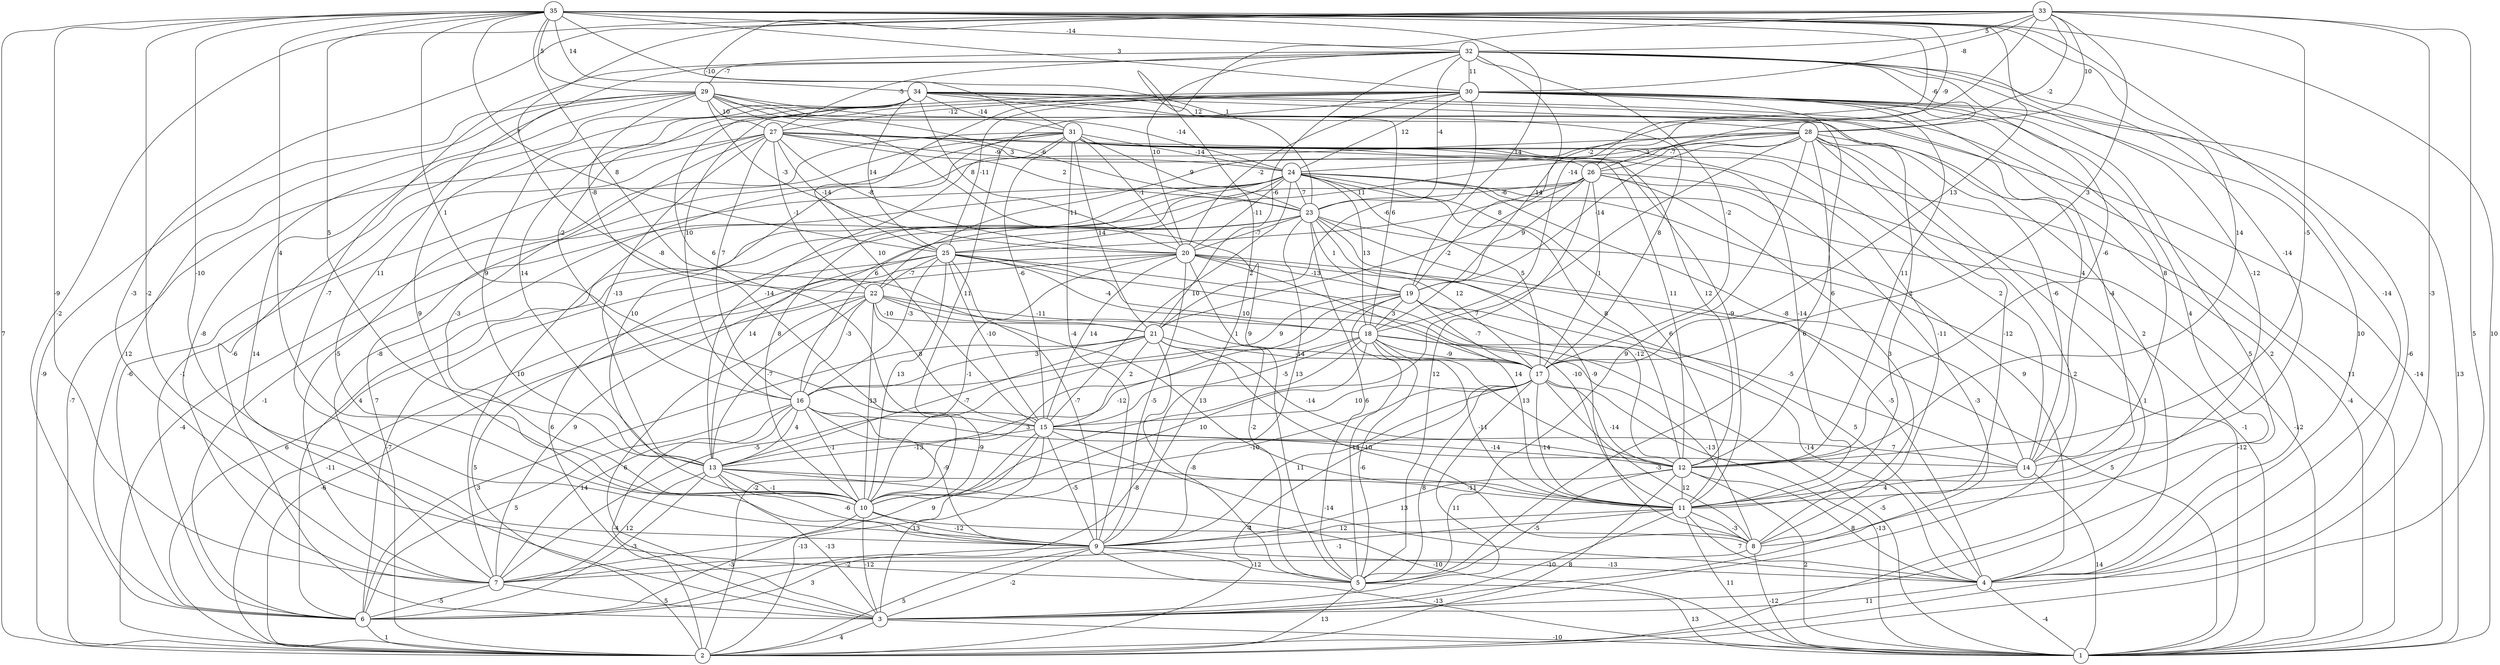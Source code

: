 graph { 
	 fontname="Helvetica,Arial,sans-serif" 
	 node [shape = circle]; 
	 35 -- 1 [label = "10"];
	 35 -- 2 [label = "7"];
	 35 -- 4 [label = "-14"];
	 35 -- 5 [label = "-2"];
	 35 -- 7 [label = "-9"];
	 35 -- 9 [label = "-10"];
	 35 -- 10 [label = "4"];
	 35 -- 12 [label = "14"];
	 35 -- 13 [label = "5"];
	 35 -- 15 [label = "1"];
	 35 -- 17 [label = "13"];
	 35 -- 18 [label = "-14"];
	 35 -- 19 [label = "14"];
	 35 -- 21 [label = "8"];
	 35 -- 23 [label = "1"];
	 35 -- 25 [label = "7"];
	 35 -- 26 [label = "-9"];
	 35 -- 29 [label = "5"];
	 35 -- 30 [label = "3"];
	 35 -- 32 [label = "-14"];
	 35 -- 34 [label = "14"];
	 34 -- 1 [label = "11"];
	 34 -- 3 [label = "-6"];
	 34 -- 9 [label = "9"];
	 34 -- 11 [label = "2"];
	 34 -- 13 [label = "9"];
	 34 -- 14 [label = "4"];
	 34 -- 15 [label = "6"];
	 34 -- 16 [label = "-2"];
	 34 -- 17 [label = "8"];
	 34 -- 18 [label = "6"];
	 34 -- 20 [label = "8"];
	 34 -- 25 [label = "14"];
	 34 -- 28 [label = "12"];
	 34 -- 31 [label = "-14"];
	 33 -- 2 [label = "5"];
	 33 -- 4 [label = "-3"];
	 33 -- 6 [label = "-2"];
	 33 -- 7 [label = "-3"];
	 33 -- 9 [label = "2"];
	 33 -- 10 [label = "-8"];
	 33 -- 12 [label = "-5"];
	 33 -- 17 [label = "3"];
	 33 -- 19 [label = "-2"];
	 33 -- 26 [label = "-2"];
	 33 -- 28 [label = "10"];
	 33 -- 30 [label = "-8"];
	 33 -- 31 [label = "-10"];
	 33 -- 32 [label = "5"];
	 32 -- 2 [label = "-6"];
	 32 -- 9 [label = "-7"];
	 32 -- 10 [label = "11"];
	 32 -- 11 [label = "-12"];
	 32 -- 12 [label = "-6"];
	 32 -- 14 [label = "-14"];
	 32 -- 17 [label = "-2"];
	 32 -- 18 [label = "14"];
	 32 -- 20 [label = "10"];
	 32 -- 21 [label = "-6"];
	 32 -- 23 [label = "-4"];
	 32 -- 27 [label = "-5"];
	 32 -- 28 [label = "-6"];
	 32 -- 29 [label = "-7"];
	 32 -- 30 [label = "11"];
	 31 -- 1 [label = "-4"];
	 31 -- 2 [label = "7"];
	 31 -- 6 [label = "-1"];
	 31 -- 7 [label = "-5"];
	 31 -- 8 [label = "-11"];
	 31 -- 9 [label = "-4"];
	 31 -- 10 [label = "10"];
	 31 -- 11 [label = "-14"];
	 31 -- 12 [label = "12"];
	 31 -- 13 [label = "-14"];
	 31 -- 14 [label = "2"];
	 31 -- 15 [label = "-6"];
	 31 -- 20 [label = "-1"];
	 31 -- 21 [label = "14"];
	 31 -- 23 [label = "9"];
	 31 -- 24 [label = "-14"];
	 30 -- 1 [label = "13"];
	 30 -- 3 [label = "5"];
	 30 -- 4 [label = "10"];
	 30 -- 5 [label = "6"];
	 30 -- 8 [label = "4"];
	 30 -- 10 [label = "11"];
	 30 -- 11 [label = "-4"];
	 30 -- 12 [label = "11"];
	 30 -- 13 [label = "14"];
	 30 -- 14 [label = "8"];
	 30 -- 15 [label = "10"];
	 30 -- 16 [label = "10"];
	 30 -- 20 [label = "-2"];
	 30 -- 21 [label = "-6"];
	 30 -- 24 [label = "12"];
	 30 -- 25 [label = "-11"];
	 30 -- 27 [label = "-12"];
	 29 -- 1 [label = "-14"];
	 29 -- 2 [label = "-9"];
	 29 -- 3 [label = "14"];
	 29 -- 4 [label = "2"];
	 29 -- 5 [label = "9"];
	 29 -- 6 [label = "12"];
	 29 -- 7 [label = "-8"];
	 29 -- 20 [label = "-3"];
	 29 -- 22 [label = "-8"];
	 29 -- 23 [label = "-6"];
	 29 -- 24 [label = "-14"];
	 29 -- 27 [label = "10"];
	 28 -- 2 [label = "1"];
	 28 -- 3 [label = "2"];
	 28 -- 4 [label = "2"];
	 28 -- 5 [label = "9"];
	 28 -- 7 [label = "-8"];
	 28 -- 8 [label = "-12"];
	 28 -- 10 [label = "7"];
	 28 -- 12 [label = "6"];
	 28 -- 14 [label = "-6"];
	 28 -- 19 [label = "-14"];
	 28 -- 22 [label = "-11"];
	 28 -- 24 [label = "3"];
	 28 -- 25 [label = "11"];
	 28 -- 26 [label = "-7"];
	 27 -- 2 [label = "-7"];
	 27 -- 6 [label = "-6"];
	 27 -- 10 [label = "-3"];
	 27 -- 11 [label = "-9"];
	 27 -- 12 [label = "11"];
	 27 -- 13 [label = "-13"];
	 27 -- 16 [label = "7"];
	 27 -- 20 [label = "-8"];
	 27 -- 22 [label = "-1"];
	 27 -- 23 [label = "2"];
	 27 -- 24 [label = "-9"];
	 27 -- 25 [label = "-14"];
	 27 -- 26 [label = "3"];
	 26 -- 1 [label = "-12"];
	 26 -- 3 [label = "-3"];
	 26 -- 5 [label = "12"];
	 26 -- 6 [label = "4"];
	 26 -- 8 [label = "3"];
	 26 -- 17 [label = "1"];
	 26 -- 19 [label = "9"];
	 26 -- 21 [label = "-2"];
	 26 -- 23 [label = "-6"];
	 26 -- 25 [label = "8"];
	 25 -- 2 [label = "5"];
	 25 -- 6 [label = "-7"];
	 25 -- 9 [label = "-7"];
	 25 -- 10 [label = "13"];
	 25 -- 11 [label = "-10"];
	 25 -- 12 [label = "-12"];
	 25 -- 15 [label = "-10"];
	 25 -- 16 [label = "-3"];
	 25 -- 17 [label = "10"];
	 25 -- 18 [label = "-4"];
	 25 -- 22 [label = "-7"];
	 24 -- 1 [label = "-1"];
	 24 -- 2 [label = "-4"];
	 24 -- 4 [label = "9"];
	 24 -- 6 [label = "-1"];
	 24 -- 7 [label = "10"];
	 24 -- 10 [label = "8"];
	 24 -- 11 [label = "6"];
	 24 -- 12 [label = "8"];
	 24 -- 14 [label = "-8"];
	 24 -- 15 [label = "10"];
	 24 -- 16 [label = "6"];
	 24 -- 17 [label = "5"];
	 24 -- 18 [label = "13"];
	 24 -- 20 [label = "-11"];
	 24 -- 23 [label = "7"];
	 23 -- 1 [label = "-12"];
	 23 -- 2 [label = "6"];
	 23 -- 3 [label = "6"];
	 23 -- 4 [label = "-5"];
	 23 -- 5 [label = "6"];
	 23 -- 8 [label = "-9"];
	 23 -- 9 [label = "13"];
	 23 -- 13 [label = "14"];
	 23 -- 17 [label = "12"];
	 23 -- 19 [label = "1"];
	 23 -- 20 [label = "-7"];
	 22 -- 2 [label = "-6"];
	 22 -- 3 [label = "6"];
	 22 -- 10 [label = "13"];
	 22 -- 11 [label = "13"];
	 22 -- 13 [label = "-7"];
	 22 -- 15 [label = "8"];
	 22 -- 16 [label = "-3"];
	 22 -- 17 [label = "1"];
	 22 -- 18 [label = "-11"];
	 22 -- 21 [label = "-10"];
	 21 -- 5 [label = "-8"];
	 21 -- 6 [label = "3"];
	 21 -- 8 [label = "-10"];
	 21 -- 12 [label = "-14"];
	 21 -- 13 [label = "-7"];
	 21 -- 15 [label = "2"];
	 21 -- 16 [label = "3"];
	 21 -- 17 [label = "-14"];
	 20 -- 1 [label = "5"];
	 20 -- 2 [label = "-11"];
	 20 -- 4 [label = "5"];
	 20 -- 5 [label = "-2"];
	 20 -- 7 [label = "9"];
	 20 -- 9 [label = "-5"];
	 20 -- 10 [label = "-1"];
	 20 -- 11 [label = "14"];
	 20 -- 15 [label = "14"];
	 20 -- 19 [label = "-13"];
	 19 -- 2 [label = "-2"];
	 19 -- 4 [label = "-14"];
	 19 -- 5 [label = "-14"];
	 19 -- 7 [label = "-5"];
	 19 -- 14 [label = "-5"];
	 19 -- 16 [label = "9"];
	 19 -- 17 [label = "-7"];
	 19 -- 18 [label = "3"];
	 18 -- 1 [label = "-5"];
	 18 -- 5 [label = "-6"];
	 18 -- 6 [label = "-8"];
	 18 -- 8 [label = "-13"];
	 18 -- 10 [label = "10"];
	 18 -- 11 [label = "-11"];
	 18 -- 12 [label = "13"];
	 18 -- 13 [label = "-12"];
	 18 -- 15 [label = "-5"];
	 18 -- 17 [label = "-9"];
	 17 -- 1 [label = "-13"];
	 17 -- 2 [label = "-1"];
	 17 -- 3 [label = "11"];
	 17 -- 5 [label = "8"];
	 17 -- 8 [label = "-3"];
	 17 -- 9 [label = "11"];
	 17 -- 10 [label = "-10"];
	 17 -- 11 [label = "-14"];
	 17 -- 12 [label = "-14"];
	 17 -- 15 [label = "10"];
	 16 -- 2 [label = "-4"];
	 16 -- 6 [label = "5"];
	 16 -- 7 [label = "14"];
	 16 -- 9 [label = "-9"];
	 16 -- 10 [label = "-1"];
	 16 -- 11 [label = "-9"];
	 16 -- 13 [label = "4"];
	 16 -- 14 [label = "3"];
	 15 -- 2 [label = "-13"];
	 15 -- 3 [label = "13"];
	 15 -- 4 [label = "-14"];
	 15 -- 7 [label = "9"];
	 15 -- 9 [label = "-5"];
	 15 -- 12 [label = "-14"];
	 15 -- 13 [label = "-13"];
	 15 -- 14 [label = "7"];
	 14 -- 1 [label = "14"];
	 14 -- 11 [label = "4"];
	 13 -- 1 [label = "-10"];
	 13 -- 3 [label = "-13"];
	 13 -- 6 [label = "-3"];
	 13 -- 7 [label = "12"];
	 13 -- 9 [label = "-6"];
	 13 -- 10 [label = "-1"];
	 13 -- 11 [label = "-11"];
	 12 -- 1 [label = "2"];
	 12 -- 2 [label = "8"];
	 12 -- 4 [label = "8"];
	 12 -- 5 [label = "-5"];
	 12 -- 9 [label = "13"];
	 12 -- 11 [label = "12"];
	 11 -- 1 [label = "11"];
	 11 -- 3 [label = "-10"];
	 11 -- 4 [label = "7"];
	 11 -- 7 [label = "-1"];
	 11 -- 8 [label = "-3"];
	 11 -- 9 [label = "12"];
	 10 -- 3 [label = "-12"];
	 10 -- 6 [label = "-3"];
	 10 -- 8 [label = "7"];
	 10 -- 9 [label = "-12"];
	 9 -- 1 [label = "-13"];
	 9 -- 2 [label = "5"];
	 9 -- 3 [label = "-2"];
	 9 -- 4 [label = "-13"];
	 9 -- 5 [label = "-12"];
	 9 -- 6 [label = "3"];
	 8 -- 1 [label = "-12"];
	 8 -- 7 [label = "-2"];
	 7 -- 3 [label = "5"];
	 7 -- 6 [label = "-5"];
	 6 -- 2 [label = "1"];
	 5 -- 1 [label = "13"];
	 5 -- 2 [label = "13"];
	 4 -- 1 [label = "-4"];
	 4 -- 3 [label = "11"];
	 3 -- 1 [label = "-10"];
	 3 -- 2 [label = "4"];
	 1;
	 2;
	 3;
	 4;
	 5;
	 6;
	 7;
	 8;
	 9;
	 10;
	 11;
	 12;
	 13;
	 14;
	 15;
	 16;
	 17;
	 18;
	 19;
	 20;
	 21;
	 22;
	 23;
	 24;
	 25;
	 26;
	 27;
	 28;
	 29;
	 30;
	 31;
	 32;
	 33;
	 34;
	 35;
}

